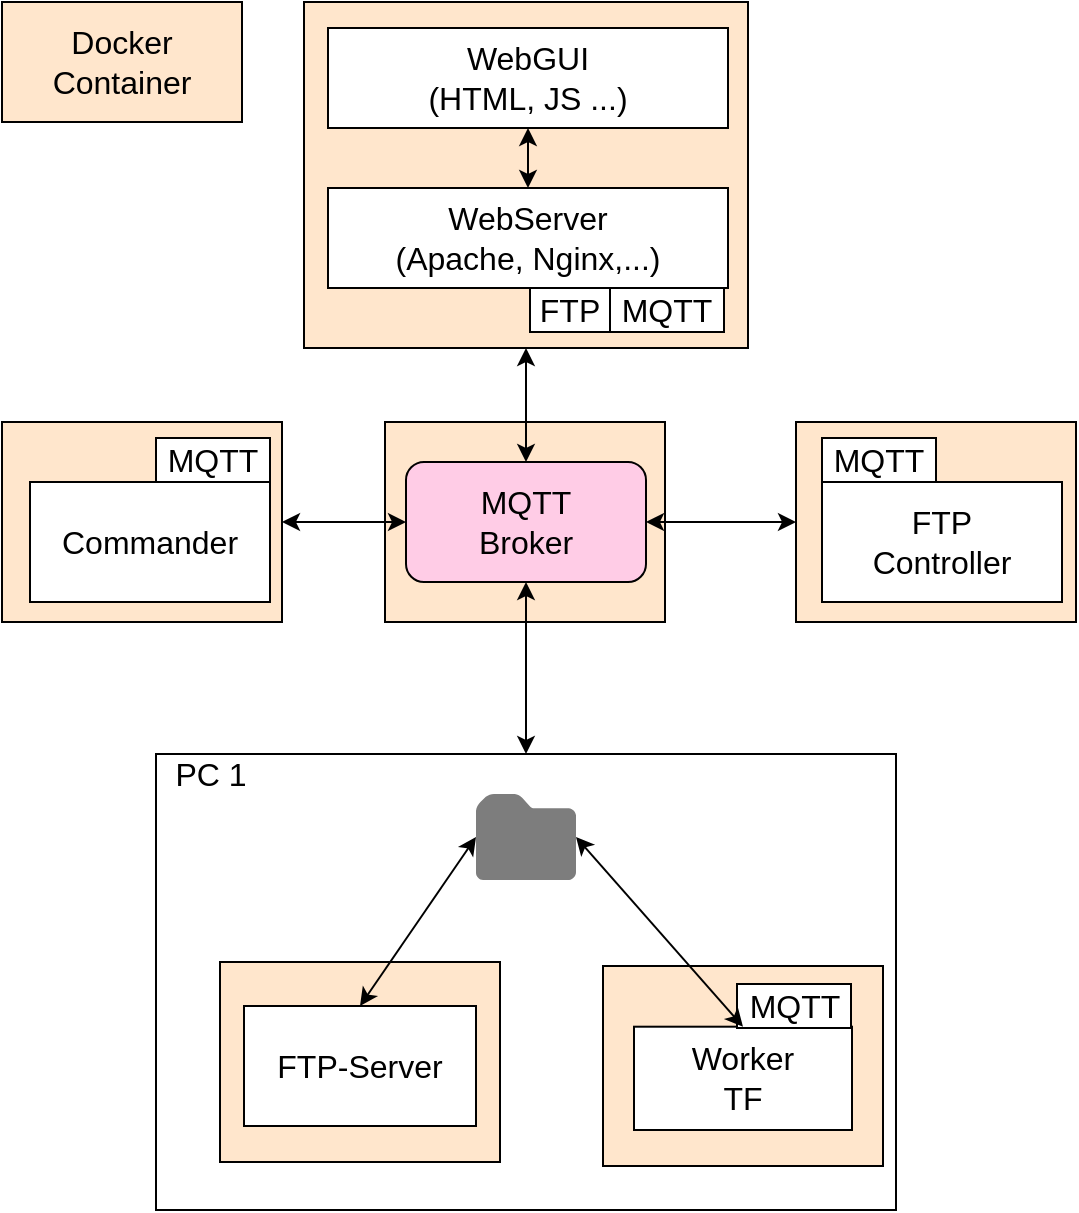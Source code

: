 <mxfile version="10.6.1" type="device"><diagram id="TSgAfFucv9rY2JLL5GTi" name="Page-1"><mxGraphModel dx="1394" dy="803" grid="1" gridSize="10" guides="1" tooltips="1" connect="1" arrows="1" fold="1" page="1" pageScale="1" pageWidth="827" pageHeight="1169" math="0" shadow="0"><root><mxCell id="0"/><mxCell id="1" parent="0"/><mxCell id="t0DxXCpSk8sQ4614OGj1-22" value="" style="rounded=0;whiteSpace=wrap;html=1;fillColor=#FFE6CC;" vertex="1" parent="1"><mxGeometry x="241.5" y="330" width="140" height="100" as="geometry"/></mxCell><mxCell id="t0DxXCpSk8sQ4614OGj1-11" value="" style="rounded=0;whiteSpace=wrap;html=1;fillColor=#FFE6CC;" vertex="1" parent="1"><mxGeometry x="159" y="600" width="140" height="100" as="geometry"/></mxCell><mxCell id="t0DxXCpSk8sQ4614OGj1-10" value="" style="rounded=0;whiteSpace=wrap;html=1;fillColor=#FFE6CC;" vertex="1" parent="1"><mxGeometry x="447" y="330" width="140" height="100" as="geometry"/></mxCell><mxCell id="t0DxXCpSk8sQ4614OGj1-9" value="" style="rounded=0;whiteSpace=wrap;html=1;fillColor=#FFE6CC;" vertex="1" parent="1"><mxGeometry x="50" y="330" width="140" height="100" as="geometry"/></mxCell><mxCell id="UR70Ph3CfkLn1yHof8nO-80" value="" style="rounded=0;whiteSpace=wrap;html=1;fillColor=none;fontSize=16;" parent="1" vertex="1"><mxGeometry x="127" y="496" width="370" height="228" as="geometry"/></mxCell><mxCell id="UR70Ph3CfkLn1yHof8nO-35" value="" style="group" parent="1" vertex="1" connectable="0"><mxGeometry x="213" y="133" width="210" height="160" as="geometry"/></mxCell><mxCell id="t0DxXCpSk8sQ4614OGj1-14" value="" style="rounded=0;whiteSpace=wrap;html=1;fillColor=#FFE6CC;" vertex="1" parent="UR70Ph3CfkLn1yHof8nO-35"><mxGeometry x="-12" y="-13" width="222" height="173" as="geometry"/></mxCell><mxCell id="UR70Ph3CfkLn1yHof8nO-31" value="" style="text;html=1;strokeColor=#000000;fillColor=#ffffff;align=center;verticalAlign=middle;whiteSpace=wrap;rounded=0;fontFamily=Helvetica;fontSize=16;fontColor=#000000;gradientColor=none;" parent="UR70Ph3CfkLn1yHof8nO-35" vertex="1"><mxGeometry width="200" height="50" as="geometry"/></mxCell><mxCell id="UR70Ph3CfkLn1yHof8nO-34" value="WebGUI&lt;br&gt;(HTML, JS ...)&lt;br&gt;" style="text;html=1;strokeColor=none;fillColor=none;align=center;verticalAlign=middle;whiteSpace=wrap;rounded=0;fontSize=16;" parent="UR70Ph3CfkLn1yHof8nO-35" vertex="1"><mxGeometry y="13.5" width="200" height="23" as="geometry"/></mxCell><mxCell id="UR70Ph3CfkLn1yHof8nO-36" value="" style="group" parent="1" vertex="1" connectable="0"><mxGeometry x="213" y="213" width="200" height="50" as="geometry"/></mxCell><mxCell id="UR70Ph3CfkLn1yHof8nO-37" value="" style="text;html=1;strokeColor=#000000;fillColor=#ffffff;align=center;verticalAlign=middle;whiteSpace=wrap;rounded=0;fontFamily=Helvetica;fontSize=16;fontColor=#000000;gradientColor=none;" parent="UR70Ph3CfkLn1yHof8nO-36" vertex="1"><mxGeometry width="200" height="50" as="geometry"/></mxCell><mxCell id="UR70Ph3CfkLn1yHof8nO-38" value="WebServer&lt;br&gt;(Apache, Nginx,...)&lt;br&gt;" style="text;html=1;strokeColor=none;fillColor=none;align=center;verticalAlign=middle;whiteSpace=wrap;rounded=0;fontSize=16;" parent="UR70Ph3CfkLn1yHof8nO-36" vertex="1"><mxGeometry y="13.5" width="200" height="23" as="geometry"/></mxCell><mxCell id="UR70Ph3CfkLn1yHof8nO-56" value="Commander" style="rounded=0;whiteSpace=wrap;html=1;fontSize=16;" parent="1" vertex="1"><mxGeometry x="64" y="360" width="120" height="60" as="geometry"/></mxCell><mxCell id="UR70Ph3CfkLn1yHof8nO-64" value="FTP&lt;br&gt;Controller&lt;br&gt;" style="rounded=0;whiteSpace=wrap;html=1;fillColor=#ffffff;fontSize=16;" parent="1" vertex="1"><mxGeometry x="460" y="360" width="120" height="60" as="geometry"/></mxCell><mxCell id="UR70Ph3CfkLn1yHof8nO-65" value="FTP" style="rounded=0;whiteSpace=wrap;html=1;fillColor=#ffffff;fontSize=16;" parent="1" vertex="1"><mxGeometry x="314" y="263" width="40" height="22" as="geometry"/></mxCell><mxCell id="UR70Ph3CfkLn1yHof8nO-76" value="MQTT" style="rounded=0;whiteSpace=wrap;html=1;fillColor=#ffffff;fontSize=16;" parent="1" vertex="1"><mxGeometry x="354" y="263" width="57" height="22" as="geometry"/></mxCell><mxCell id="UR70Ph3CfkLn1yHof8nO-85" value="" style="group" parent="1" vertex="1" connectable="0"><mxGeometry x="366" y="620" width="124.5" height="82" as="geometry"/></mxCell><mxCell id="t0DxXCpSk8sQ4614OGj1-13" value="" style="rounded=0;whiteSpace=wrap;html=1;fillColor=#FFE6CC;" vertex="1" parent="UR70Ph3CfkLn1yHof8nO-85"><mxGeometry x="-15.5" y="-18" width="140" height="100" as="geometry"/></mxCell><mxCell id="UR70Ph3CfkLn1yHof8nO-86" value="Worker&lt;br&gt;TF&lt;br&gt;" style="rounded=0;whiteSpace=wrap;html=1;fillColor=#FFFFFF;fontSize=16;" parent="UR70Ph3CfkLn1yHof8nO-85" vertex="1"><mxGeometry y="12.351" width="109.0" height="51.649" as="geometry"/></mxCell><mxCell id="t0DxXCpSk8sQ4614OGj1-12" value="MQTT" style="rounded=0;whiteSpace=wrap;html=1;fillColor=#FFFFFF;fontSize=16;" vertex="1" parent="UR70Ph3CfkLn1yHof8nO-85"><mxGeometry x="51.5" y="-9" width="57" height="22" as="geometry"/></mxCell><mxCell id="UR70Ph3CfkLn1yHof8nO-89" value="FTP-Server&lt;br&gt;" style="rounded=0;whiteSpace=wrap;html=1;fillColor=#ffffff;fontSize=16;" parent="1" vertex="1"><mxGeometry x="171" y="622" width="116" height="60" as="geometry"/></mxCell><mxCell id="UR70Ph3CfkLn1yHof8nO-91" value="" style="shadow=0;dashed=0;html=1;strokeColor=none;labelPosition=center;verticalLabelPosition=bottom;verticalAlign=top;align=center;shape=mxgraph.mscae.enterprise.folder;fillColor=#7D7D7D;rounded=1;fontSize=16;" parent="1" vertex="1"><mxGeometry x="287" y="516" width="50" height="43" as="geometry"/></mxCell><mxCell id="UR70Ph3CfkLn1yHof8nO-93" value="PC 1" style="text;html=1;strokeColor=none;fillColor=none;align=center;verticalAlign=middle;whiteSpace=wrap;rounded=0;fontSize=16;" parent="1" vertex="1"><mxGeometry x="121" y="496" width="67" height="20" as="geometry"/></mxCell><mxCell id="UR70Ph3CfkLn1yHof8nO-94" value="Docker Container" style="rounded=0;whiteSpace=wrap;html=1;fillColor=#FFE6CC;fontSize=16;" parent="1" vertex="1"><mxGeometry x="50" y="120" width="120" height="60" as="geometry"/></mxCell><mxCell id="UR70Ph3CfkLn1yHof8nO-43" value="&lt;div&gt;MQTT&lt;/div&gt;&lt;div&gt;Broker&lt;br&gt;&lt;/div&gt;" style="text;html=1;strokeColor=#000000;fillColor=#FFCCE6;align=center;verticalAlign=middle;whiteSpace=wrap;rounded=1;fontFamily=Helvetica;fontSize=16;fontColor=#000000;" parent="1" vertex="1"><mxGeometry x="252" y="350" width="120" height="60" as="geometry"/></mxCell><mxCell id="t0DxXCpSk8sQ4614OGj1-2" value="" style="endArrow=classic;startArrow=classic;html=1;entryX=0;entryY=0.5;entryDx=0;entryDy=0;entryPerimeter=0;exitX=0.5;exitY=0;exitDx=0;exitDy=0;" edge="1" parent="1" source="UR70Ph3CfkLn1yHof8nO-89" target="UR70Ph3CfkLn1yHof8nO-91"><mxGeometry width="50" height="50" relative="1" as="geometry"><mxPoint x="224" y="610" as="sourcePoint"/><mxPoint x="274" y="560" as="targetPoint"/></mxGeometry></mxCell><mxCell id="t0DxXCpSk8sQ4614OGj1-3" value="" style="endArrow=classic;startArrow=classic;html=1;entryX=1;entryY=0.5;entryDx=0;entryDy=0;entryPerimeter=0;exitX=0.5;exitY=0;exitDx=0;exitDy=0;" edge="1" parent="1" source="UR70Ph3CfkLn1yHof8nO-86" target="UR70Ph3CfkLn1yHof8nO-91"><mxGeometry width="50" height="50" relative="1" as="geometry"><mxPoint x="234" y="620" as="sourcePoint"/><mxPoint x="284" y="570" as="targetPoint"/></mxGeometry></mxCell><mxCell id="t0DxXCpSk8sQ4614OGj1-4" value="MQTT" style="rounded=0;whiteSpace=wrap;html=1;fillColor=#FFFFFF;fontSize=16;" vertex="1" parent="1"><mxGeometry x="460" y="338" width="57" height="22" as="geometry"/></mxCell><mxCell id="t0DxXCpSk8sQ4614OGj1-8" value="MQTT" style="rounded=0;whiteSpace=wrap;html=1;fillColor=#FFFFFF;fontSize=16;" vertex="1" parent="1"><mxGeometry x="127" y="338" width="57" height="22" as="geometry"/></mxCell><mxCell id="t0DxXCpSk8sQ4614OGj1-15" value="" style="endArrow=classic;startArrow=classic;html=1;entryX=0.5;entryY=1;entryDx=0;entryDy=0;exitX=0.5;exitY=0;exitDx=0;exitDy=0;" edge="1" parent="1" source="UR70Ph3CfkLn1yHof8nO-37" target="UR70Ph3CfkLn1yHof8nO-31"><mxGeometry width="50" height="50" relative="1" as="geometry"><mxPoint x="78" y="230" as="sourcePoint"/><mxPoint x="128" y="180" as="targetPoint"/></mxGeometry></mxCell><mxCell id="t0DxXCpSk8sQ4614OGj1-16" value="" style="endArrow=classic;startArrow=classic;html=1;entryX=0.5;entryY=1;entryDx=0;entryDy=0;exitX=0.5;exitY=0;exitDx=0;exitDy=0;" edge="1" parent="1" source="UR70Ph3CfkLn1yHof8nO-43" target="t0DxXCpSk8sQ4614OGj1-14"><mxGeometry width="50" height="50" relative="1" as="geometry"><mxPoint x="-90" y="550" as="sourcePoint"/><mxPoint x="-40" y="500" as="targetPoint"/></mxGeometry></mxCell><mxCell id="t0DxXCpSk8sQ4614OGj1-18" value="" style="endArrow=classic;startArrow=classic;html=1;entryX=0;entryY=0.5;entryDx=0;entryDy=0;exitX=1;exitY=0.5;exitDx=0;exitDy=0;" edge="1" parent="1" source="t0DxXCpSk8sQ4614OGj1-9" target="UR70Ph3CfkLn1yHof8nO-43"><mxGeometry width="50" height="50" relative="1" as="geometry"><mxPoint x="40" y="570" as="sourcePoint"/><mxPoint x="90" y="520" as="targetPoint"/></mxGeometry></mxCell><mxCell id="t0DxXCpSk8sQ4614OGj1-20" value="" style="endArrow=classic;startArrow=classic;html=1;entryX=0;entryY=0.5;entryDx=0;entryDy=0;exitX=1;exitY=0.5;exitDx=0;exitDy=0;" edge="1" parent="1" source="UR70Ph3CfkLn1yHof8nO-43" target="t0DxXCpSk8sQ4614OGj1-10"><mxGeometry width="50" height="50" relative="1" as="geometry"><mxPoint x="-140" y="600" as="sourcePoint"/><mxPoint x="-90" y="550" as="targetPoint"/></mxGeometry></mxCell><mxCell id="t0DxXCpSk8sQ4614OGj1-21" value="" style="endArrow=classic;startArrow=classic;html=1;entryX=0.5;entryY=1;entryDx=0;entryDy=0;exitX=0.5;exitY=0;exitDx=0;exitDy=0;" edge="1" parent="1" source="UR70Ph3CfkLn1yHof8nO-80" target="UR70Ph3CfkLn1yHof8nO-43"><mxGeometry width="50" height="50" relative="1" as="geometry"><mxPoint x="-90" y="570" as="sourcePoint"/><mxPoint x="-40" y="520" as="targetPoint"/></mxGeometry></mxCell></root></mxGraphModel></diagram></mxfile>